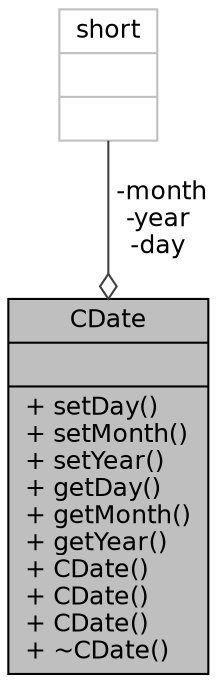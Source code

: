 digraph "CDate"
{
 // LATEX_PDF_SIZE
  edge [fontname="Helvetica",fontsize="12",labelfontname="Helvetica",labelfontsize="12"];
  node [fontname="Helvetica",fontsize="12",shape=record];
  Node1 [label="{CDate\n||+ setDay()\l+ setMonth()\l+ setYear()\l+ getDay()\l+ getMonth()\l+ getYear()\l+ CDate()\l+ CDate()\l+ CDate()\l+ ~CDate()\l}",height=0.2,width=0.4,color="black", fillcolor="grey75", style="filled", fontcolor="black",tooltip=" "];
  Node2 -> Node1 [color="grey25",fontsize="12",style="solid",label=" -month\n-year\n-day" ,arrowhead="odiamond",fontname="Helvetica"];
  Node2 [label="{short\n||}",height=0.2,width=0.4,color="grey75", fillcolor="white", style="filled",tooltip=" "];
}

